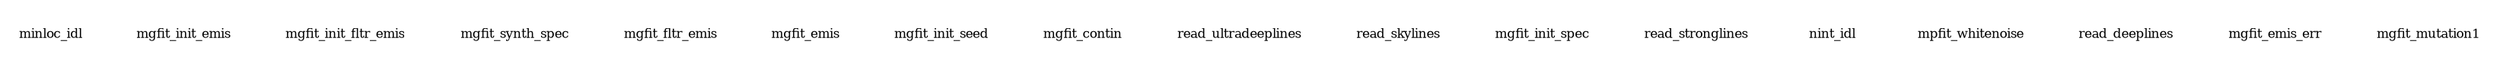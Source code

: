 digraph callgraph {
  page="8.5,11"
  node[fontsize=8,color=gray,fontcolor=grey]
  edge[color=gray]
  minloc_idl[fontcolor=black,shape=plaintext]
  mgfit_init_emis[fontcolor=black,shape=plaintext]
  mgfit_init_fltr_emis[fontcolor=black,shape=plaintext]
  mgfit_synth_spec[fontcolor=black,shape=plaintext]
  mgfit_fltr_emis[fontcolor=black,shape=plaintext]
  mgfit_emis[fontcolor=black,shape=plaintext]
  mgfit_init_seed[fontcolor=black,shape=plaintext]
  mgfit_contin[fontcolor=black,shape=plaintext]
  read_ultradeeplines[fontcolor=black,shape=plaintext]
  read_skylines[fontcolor=black,shape=plaintext]
  mgfit_init_spec[fontcolor=black,shape=plaintext]
  read_stronglines[fontcolor=black,shape=plaintext]
  nint_idl[fontcolor=black,shape=plaintext]
  mpfit_whitenoise[fontcolor=black,shape=plaintext]
  read_deeplines[fontcolor=black,shape=plaintext]
  mgfit_emis_err[fontcolor=black,shape=plaintext]
  mgfit_mutation1[fontcolor=black,shape=plaintext]
}
